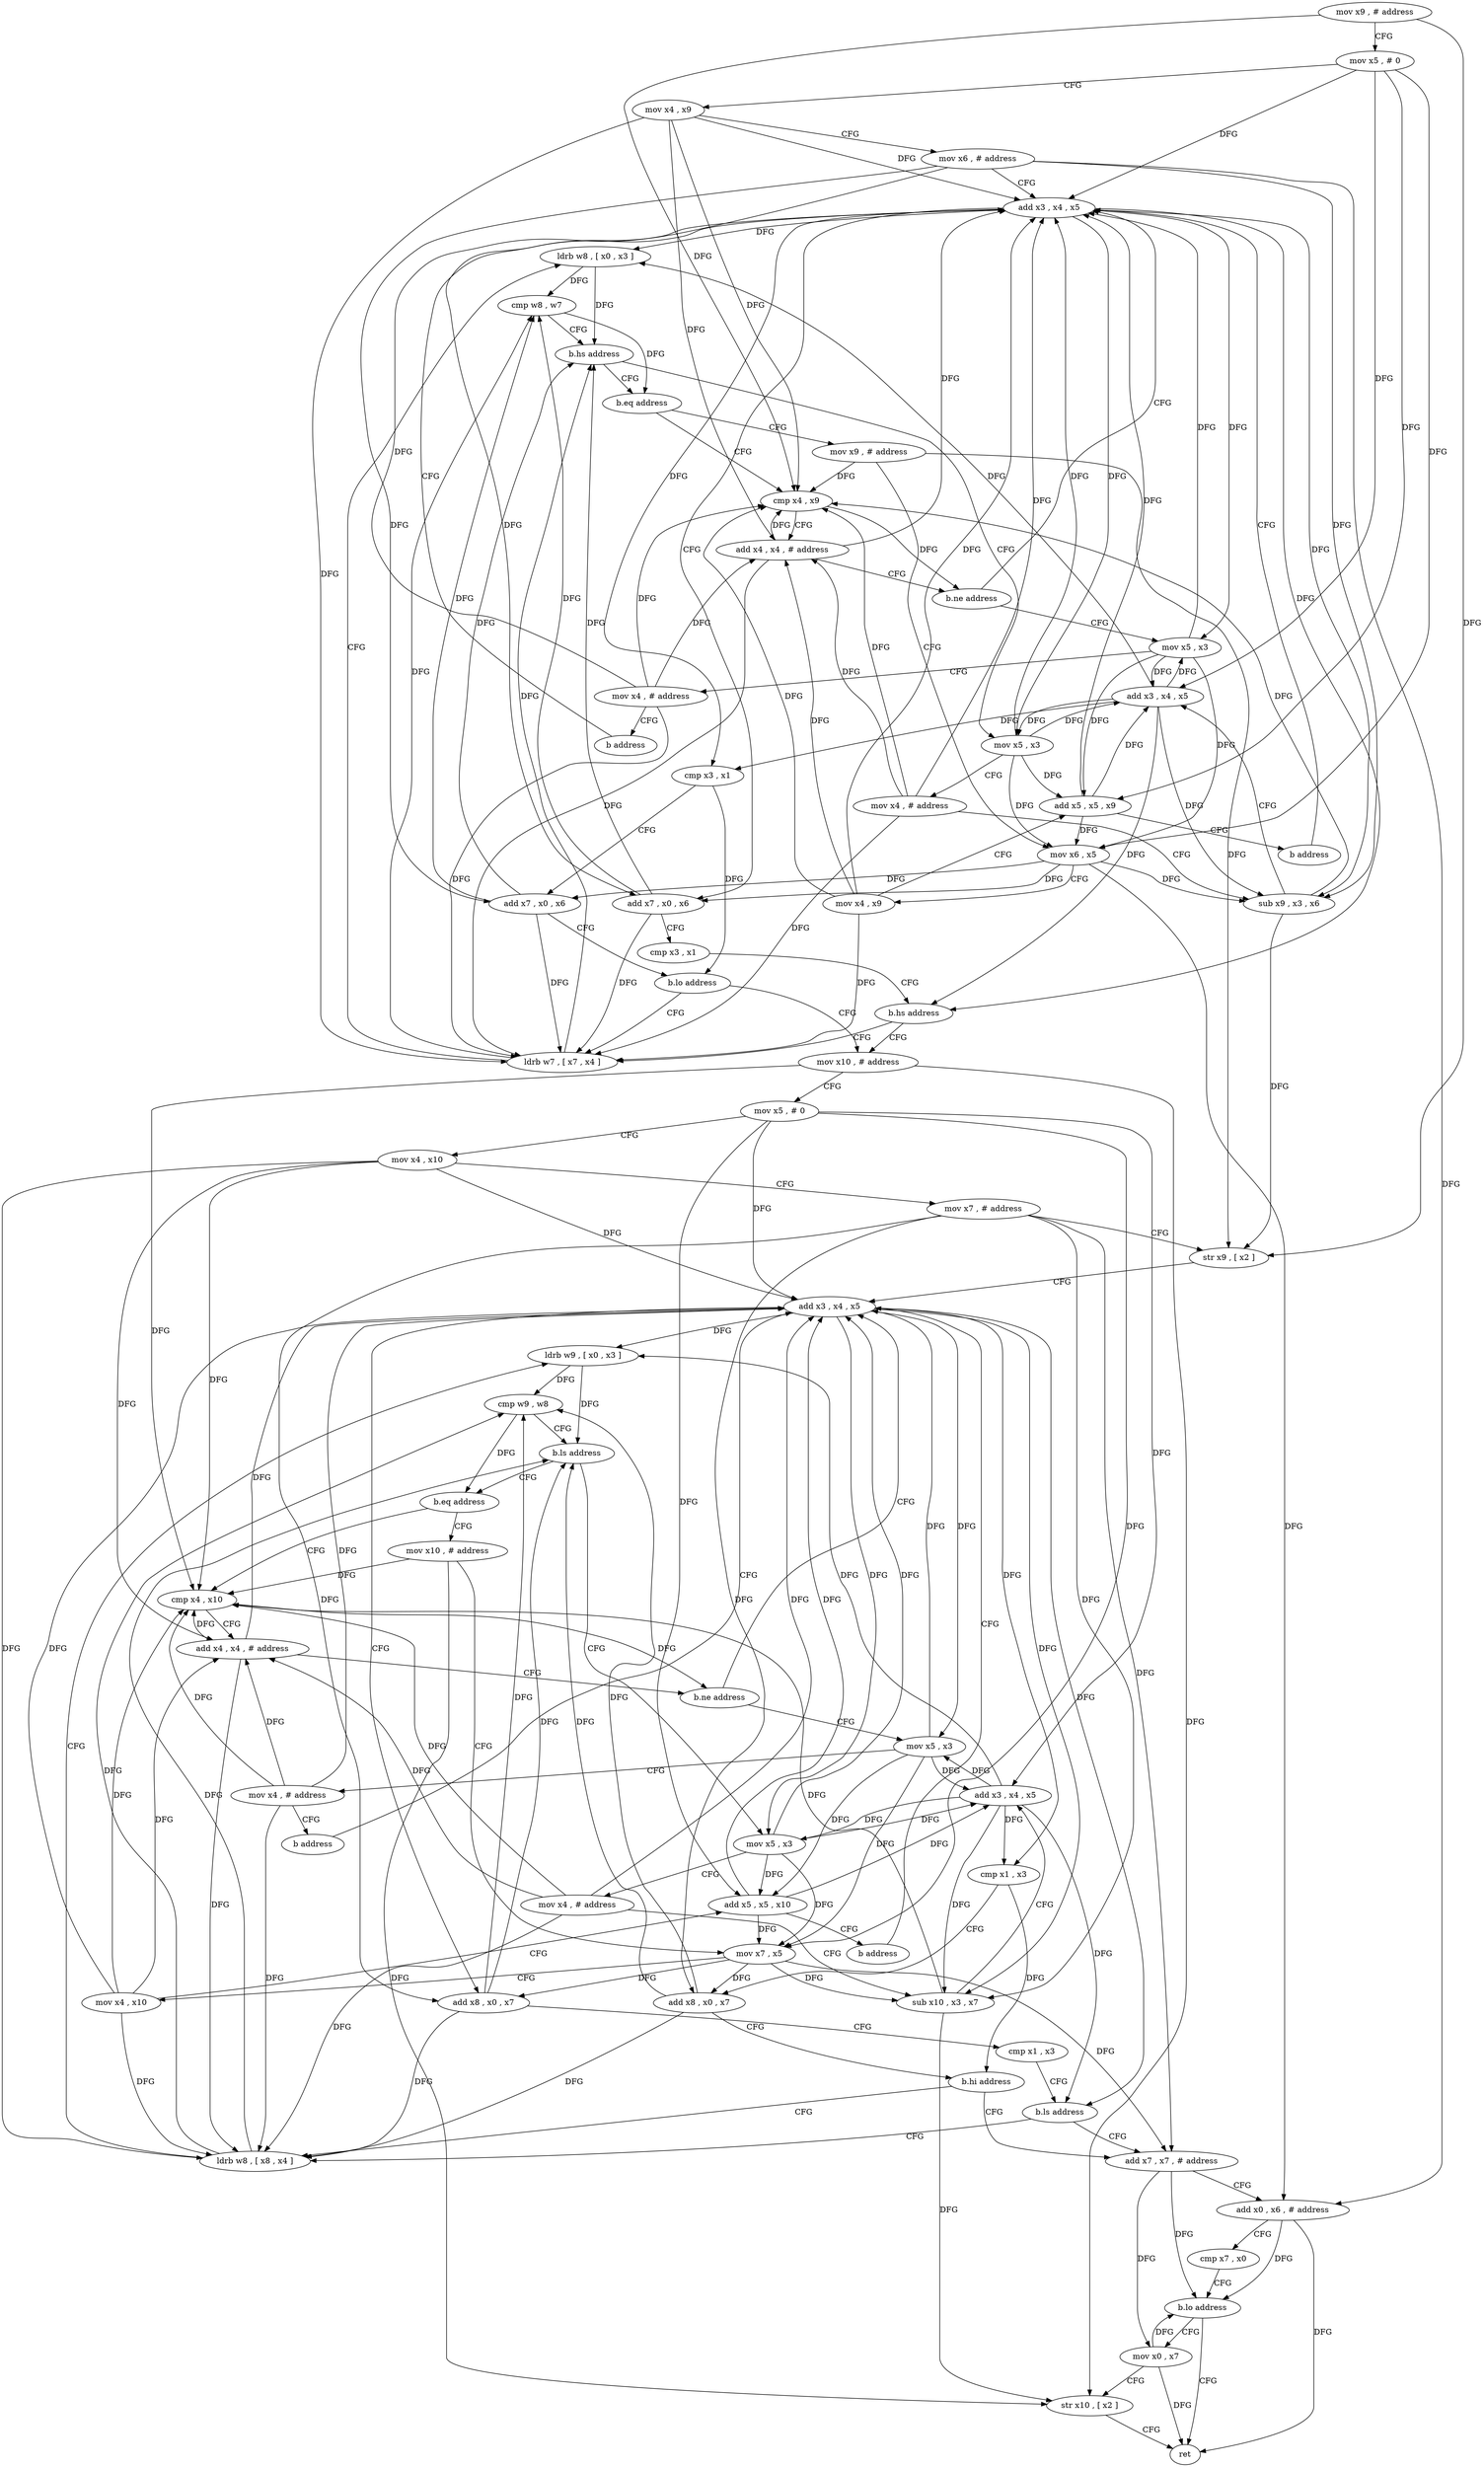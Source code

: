 digraph "func" {
"4389424" [label = "mov x9 , # address" ]
"4389428" [label = "mov x5 , # 0" ]
"4389432" [label = "mov x4 , x9" ]
"4389436" [label = "mov x6 , # address" ]
"4389440" [label = "add x3 , x4 , x5" ]
"4389500" [label = "mov x10 , # address" ]
"4389504" [label = "mov x5 , # 0" ]
"4389508" [label = "mov x4 , x10" ]
"4389512" [label = "mov x7 , # address" ]
"4389516" [label = "str x9 , [ x2 ]" ]
"4389520" [label = "add x3 , x4 , x5" ]
"4389456" [label = "ldrb w7 , [ x7 , x4 ]" ]
"4389460" [label = "ldrb w8 , [ x0 , x3 ]" ]
"4389464" [label = "cmp w8 , w7" ]
"4389468" [label = "b.hs address" ]
"4389608" [label = "b.eq address" ]
"4389472" [label = "mov x5 , x3" ]
"4389580" [label = "add x7 , x7 , # address" ]
"4389584" [label = "add x0 , x6 , # address" ]
"4389588" [label = "cmp x7 , x0" ]
"4389592" [label = "b.lo address" ]
"4389604" [label = "ret" ]
"4389596" [label = "mov x0 , x7" ]
"4389536" [label = "ldrb w8 , [ x8 , x4 ]" ]
"4389540" [label = "ldrb w9 , [ x0 , x3 ]" ]
"4389544" [label = "cmp w9 , w8" ]
"4389548" [label = "b.ls address" ]
"4389632" [label = "b.eq address" ]
"4389552" [label = "mov x5 , x3" ]
"4389656" [label = "cmp x4 , x9" ]
"4389612" [label = "mov x9 , # address" ]
"4389476" [label = "mov x4 , # address" ]
"4389480" [label = "sub x9 , x3 , x6" ]
"4389484" [label = "add x3 , x4 , x5" ]
"4389488" [label = "cmp x3 , x1" ]
"4389492" [label = "add x7 , x0 , x6" ]
"4389496" [label = "b.lo address" ]
"4389600" [label = "str x10 , [ x2 ]" ]
"4389680" [label = "cmp x4 , x10" ]
"4389636" [label = "mov x10 , # address" ]
"4389556" [label = "mov x4 , # address" ]
"4389560" [label = "sub x10 , x3 , x7" ]
"4389564" [label = "add x3 , x4 , x5" ]
"4389568" [label = "cmp x1 , x3" ]
"4389572" [label = "add x8 , x0 , x7" ]
"4389576" [label = "b.hi address" ]
"4389660" [label = "add x4 , x4 , # address" ]
"4389664" [label = "b.ne address" ]
"4389668" [label = "mov x5 , x3" ]
"4389616" [label = "mov x6 , x5" ]
"4389620" [label = "mov x4 , x9" ]
"4389624" [label = "add x5 , x5 , x9" ]
"4389628" [label = "b address" ]
"4389684" [label = "add x4 , x4 , # address" ]
"4389688" [label = "b.ne address" ]
"4389692" [label = "mov x5 , x3" ]
"4389640" [label = "mov x7 , x5" ]
"4389644" [label = "mov x4 , x10" ]
"4389648" [label = "add x5 , x5 , x10" ]
"4389652" [label = "b address" ]
"4389444" [label = "add x7 , x0 , x6" ]
"4389448" [label = "cmp x3 , x1" ]
"4389452" [label = "b.hs address" ]
"4389672" [label = "mov x4 , # address" ]
"4389676" [label = "b address" ]
"4389524" [label = "add x8 , x0 , x7" ]
"4389528" [label = "cmp x1 , x3" ]
"4389532" [label = "b.ls address" ]
"4389696" [label = "mov x4 , # address" ]
"4389700" [label = "b address" ]
"4389424" -> "4389428" [ label = "CFG" ]
"4389424" -> "4389516" [ label = "DFG" ]
"4389424" -> "4389656" [ label = "DFG" ]
"4389428" -> "4389432" [ label = "CFG" ]
"4389428" -> "4389440" [ label = "DFG" ]
"4389428" -> "4389484" [ label = "DFG" ]
"4389428" -> "4389616" [ label = "DFG" ]
"4389428" -> "4389624" [ label = "DFG" ]
"4389432" -> "4389436" [ label = "CFG" ]
"4389432" -> "4389440" [ label = "DFG" ]
"4389432" -> "4389456" [ label = "DFG" ]
"4389432" -> "4389656" [ label = "DFG" ]
"4389432" -> "4389660" [ label = "DFG" ]
"4389436" -> "4389440" [ label = "CFG" ]
"4389436" -> "4389444" [ label = "DFG" ]
"4389436" -> "4389480" [ label = "DFG" ]
"4389436" -> "4389492" [ label = "DFG" ]
"4389436" -> "4389584" [ label = "DFG" ]
"4389440" -> "4389444" [ label = "CFG" ]
"4389440" -> "4389452" [ label = "DFG" ]
"4389440" -> "4389460" [ label = "DFG" ]
"4389440" -> "4389472" [ label = "DFG" ]
"4389440" -> "4389480" [ label = "DFG" ]
"4389440" -> "4389488" [ label = "DFG" ]
"4389440" -> "4389668" [ label = "DFG" ]
"4389500" -> "4389504" [ label = "CFG" ]
"4389500" -> "4389600" [ label = "DFG" ]
"4389500" -> "4389680" [ label = "DFG" ]
"4389504" -> "4389508" [ label = "CFG" ]
"4389504" -> "4389520" [ label = "DFG" ]
"4389504" -> "4389564" [ label = "DFG" ]
"4389504" -> "4389640" [ label = "DFG" ]
"4389504" -> "4389648" [ label = "DFG" ]
"4389508" -> "4389512" [ label = "CFG" ]
"4389508" -> "4389520" [ label = "DFG" ]
"4389508" -> "4389536" [ label = "DFG" ]
"4389508" -> "4389680" [ label = "DFG" ]
"4389508" -> "4389684" [ label = "DFG" ]
"4389512" -> "4389516" [ label = "CFG" ]
"4389512" -> "4389524" [ label = "DFG" ]
"4389512" -> "4389580" [ label = "DFG" ]
"4389512" -> "4389560" [ label = "DFG" ]
"4389512" -> "4389572" [ label = "DFG" ]
"4389516" -> "4389520" [ label = "CFG" ]
"4389520" -> "4389524" [ label = "CFG" ]
"4389520" -> "4389532" [ label = "DFG" ]
"4389520" -> "4389540" [ label = "DFG" ]
"4389520" -> "4389552" [ label = "DFG" ]
"4389520" -> "4389560" [ label = "DFG" ]
"4389520" -> "4389568" [ label = "DFG" ]
"4389520" -> "4389692" [ label = "DFG" ]
"4389456" -> "4389460" [ label = "CFG" ]
"4389456" -> "4389464" [ label = "DFG" ]
"4389456" -> "4389468" [ label = "DFG" ]
"4389460" -> "4389464" [ label = "DFG" ]
"4389460" -> "4389468" [ label = "DFG" ]
"4389464" -> "4389468" [ label = "CFG" ]
"4389464" -> "4389608" [ label = "DFG" ]
"4389468" -> "4389608" [ label = "CFG" ]
"4389468" -> "4389472" [ label = "CFG" ]
"4389608" -> "4389656" [ label = "CFG" ]
"4389608" -> "4389612" [ label = "CFG" ]
"4389472" -> "4389476" [ label = "CFG" ]
"4389472" -> "4389440" [ label = "DFG" ]
"4389472" -> "4389484" [ label = "DFG" ]
"4389472" -> "4389616" [ label = "DFG" ]
"4389472" -> "4389624" [ label = "DFG" ]
"4389580" -> "4389584" [ label = "CFG" ]
"4389580" -> "4389592" [ label = "DFG" ]
"4389580" -> "4389596" [ label = "DFG" ]
"4389584" -> "4389588" [ label = "CFG" ]
"4389584" -> "4389592" [ label = "DFG" ]
"4389584" -> "4389604" [ label = "DFG" ]
"4389588" -> "4389592" [ label = "CFG" ]
"4389592" -> "4389604" [ label = "CFG" ]
"4389592" -> "4389596" [ label = "CFG" ]
"4389596" -> "4389600" [ label = "CFG" ]
"4389596" -> "4389592" [ label = "DFG" ]
"4389596" -> "4389604" [ label = "DFG" ]
"4389536" -> "4389540" [ label = "CFG" ]
"4389536" -> "4389544" [ label = "DFG" ]
"4389536" -> "4389548" [ label = "DFG" ]
"4389540" -> "4389544" [ label = "DFG" ]
"4389540" -> "4389548" [ label = "DFG" ]
"4389544" -> "4389548" [ label = "CFG" ]
"4389544" -> "4389632" [ label = "DFG" ]
"4389548" -> "4389632" [ label = "CFG" ]
"4389548" -> "4389552" [ label = "CFG" ]
"4389632" -> "4389680" [ label = "CFG" ]
"4389632" -> "4389636" [ label = "CFG" ]
"4389552" -> "4389556" [ label = "CFG" ]
"4389552" -> "4389520" [ label = "DFG" ]
"4389552" -> "4389564" [ label = "DFG" ]
"4389552" -> "4389640" [ label = "DFG" ]
"4389552" -> "4389648" [ label = "DFG" ]
"4389656" -> "4389660" [ label = "CFG" ]
"4389656" -> "4389664" [ label = "DFG" ]
"4389612" -> "4389616" [ label = "CFG" ]
"4389612" -> "4389516" [ label = "DFG" ]
"4389612" -> "4389656" [ label = "DFG" ]
"4389476" -> "4389480" [ label = "CFG" ]
"4389476" -> "4389456" [ label = "DFG" ]
"4389476" -> "4389440" [ label = "DFG" ]
"4389476" -> "4389656" [ label = "DFG" ]
"4389476" -> "4389660" [ label = "DFG" ]
"4389480" -> "4389484" [ label = "CFG" ]
"4389480" -> "4389516" [ label = "DFG" ]
"4389480" -> "4389656" [ label = "DFG" ]
"4389484" -> "4389488" [ label = "DFG" ]
"4389484" -> "4389460" [ label = "DFG" ]
"4389484" -> "4389472" [ label = "DFG" ]
"4389484" -> "4389452" [ label = "DFG" ]
"4389484" -> "4389480" [ label = "DFG" ]
"4389484" -> "4389668" [ label = "DFG" ]
"4389488" -> "4389492" [ label = "CFG" ]
"4389488" -> "4389496" [ label = "DFG" ]
"4389492" -> "4389496" [ label = "CFG" ]
"4389492" -> "4389464" [ label = "DFG" ]
"4389492" -> "4389468" [ label = "DFG" ]
"4389492" -> "4389456" [ label = "DFG" ]
"4389496" -> "4389456" [ label = "CFG" ]
"4389496" -> "4389500" [ label = "CFG" ]
"4389600" -> "4389604" [ label = "CFG" ]
"4389680" -> "4389684" [ label = "CFG" ]
"4389680" -> "4389688" [ label = "DFG" ]
"4389636" -> "4389640" [ label = "CFG" ]
"4389636" -> "4389600" [ label = "DFG" ]
"4389636" -> "4389680" [ label = "DFG" ]
"4389556" -> "4389560" [ label = "CFG" ]
"4389556" -> "4389536" [ label = "DFG" ]
"4389556" -> "4389520" [ label = "DFG" ]
"4389556" -> "4389680" [ label = "DFG" ]
"4389556" -> "4389684" [ label = "DFG" ]
"4389560" -> "4389564" [ label = "CFG" ]
"4389560" -> "4389600" [ label = "DFG" ]
"4389560" -> "4389680" [ label = "DFG" ]
"4389564" -> "4389568" [ label = "DFG" ]
"4389564" -> "4389532" [ label = "DFG" ]
"4389564" -> "4389540" [ label = "DFG" ]
"4389564" -> "4389552" [ label = "DFG" ]
"4389564" -> "4389560" [ label = "DFG" ]
"4389564" -> "4389692" [ label = "DFG" ]
"4389568" -> "4389572" [ label = "CFG" ]
"4389568" -> "4389576" [ label = "DFG" ]
"4389572" -> "4389576" [ label = "CFG" ]
"4389572" -> "4389544" [ label = "DFG" ]
"4389572" -> "4389548" [ label = "DFG" ]
"4389572" -> "4389536" [ label = "DFG" ]
"4389576" -> "4389536" [ label = "CFG" ]
"4389576" -> "4389580" [ label = "CFG" ]
"4389660" -> "4389664" [ label = "CFG" ]
"4389660" -> "4389456" [ label = "DFG" ]
"4389660" -> "4389440" [ label = "DFG" ]
"4389660" -> "4389656" [ label = "DFG" ]
"4389664" -> "4389440" [ label = "CFG" ]
"4389664" -> "4389668" [ label = "CFG" ]
"4389668" -> "4389672" [ label = "CFG" ]
"4389668" -> "4389440" [ label = "DFG" ]
"4389668" -> "4389484" [ label = "DFG" ]
"4389668" -> "4389616" [ label = "DFG" ]
"4389668" -> "4389624" [ label = "DFG" ]
"4389616" -> "4389620" [ label = "CFG" ]
"4389616" -> "4389444" [ label = "DFG" ]
"4389616" -> "4389480" [ label = "DFG" ]
"4389616" -> "4389492" [ label = "DFG" ]
"4389616" -> "4389584" [ label = "DFG" ]
"4389620" -> "4389624" [ label = "CFG" ]
"4389620" -> "4389456" [ label = "DFG" ]
"4389620" -> "4389660" [ label = "DFG" ]
"4389620" -> "4389440" [ label = "DFG" ]
"4389620" -> "4389656" [ label = "DFG" ]
"4389624" -> "4389628" [ label = "CFG" ]
"4389624" -> "4389440" [ label = "DFG" ]
"4389624" -> "4389484" [ label = "DFG" ]
"4389624" -> "4389616" [ label = "DFG" ]
"4389628" -> "4389440" [ label = "CFG" ]
"4389684" -> "4389688" [ label = "CFG" ]
"4389684" -> "4389536" [ label = "DFG" ]
"4389684" -> "4389520" [ label = "DFG" ]
"4389684" -> "4389680" [ label = "DFG" ]
"4389688" -> "4389520" [ label = "CFG" ]
"4389688" -> "4389692" [ label = "CFG" ]
"4389692" -> "4389696" [ label = "CFG" ]
"4389692" -> "4389520" [ label = "DFG" ]
"4389692" -> "4389564" [ label = "DFG" ]
"4389692" -> "4389640" [ label = "DFG" ]
"4389692" -> "4389648" [ label = "DFG" ]
"4389640" -> "4389644" [ label = "CFG" ]
"4389640" -> "4389524" [ label = "DFG" ]
"4389640" -> "4389580" [ label = "DFG" ]
"4389640" -> "4389560" [ label = "DFG" ]
"4389640" -> "4389572" [ label = "DFG" ]
"4389644" -> "4389648" [ label = "CFG" ]
"4389644" -> "4389536" [ label = "DFG" ]
"4389644" -> "4389684" [ label = "DFG" ]
"4389644" -> "4389520" [ label = "DFG" ]
"4389644" -> "4389680" [ label = "DFG" ]
"4389648" -> "4389652" [ label = "CFG" ]
"4389648" -> "4389520" [ label = "DFG" ]
"4389648" -> "4389564" [ label = "DFG" ]
"4389648" -> "4389640" [ label = "DFG" ]
"4389652" -> "4389520" [ label = "CFG" ]
"4389444" -> "4389448" [ label = "CFG" ]
"4389444" -> "4389456" [ label = "DFG" ]
"4389444" -> "4389464" [ label = "DFG" ]
"4389444" -> "4389468" [ label = "DFG" ]
"4389448" -> "4389452" [ label = "CFG" ]
"4389452" -> "4389500" [ label = "CFG" ]
"4389452" -> "4389456" [ label = "CFG" ]
"4389672" -> "4389676" [ label = "CFG" ]
"4389672" -> "4389456" [ label = "DFG" ]
"4389672" -> "4389660" [ label = "DFG" ]
"4389672" -> "4389440" [ label = "DFG" ]
"4389672" -> "4389656" [ label = "DFG" ]
"4389676" -> "4389440" [ label = "CFG" ]
"4389524" -> "4389528" [ label = "CFG" ]
"4389524" -> "4389536" [ label = "DFG" ]
"4389524" -> "4389544" [ label = "DFG" ]
"4389524" -> "4389548" [ label = "DFG" ]
"4389528" -> "4389532" [ label = "CFG" ]
"4389532" -> "4389580" [ label = "CFG" ]
"4389532" -> "4389536" [ label = "CFG" ]
"4389696" -> "4389700" [ label = "CFG" ]
"4389696" -> "4389536" [ label = "DFG" ]
"4389696" -> "4389684" [ label = "DFG" ]
"4389696" -> "4389520" [ label = "DFG" ]
"4389696" -> "4389680" [ label = "DFG" ]
"4389700" -> "4389520" [ label = "CFG" ]
}
